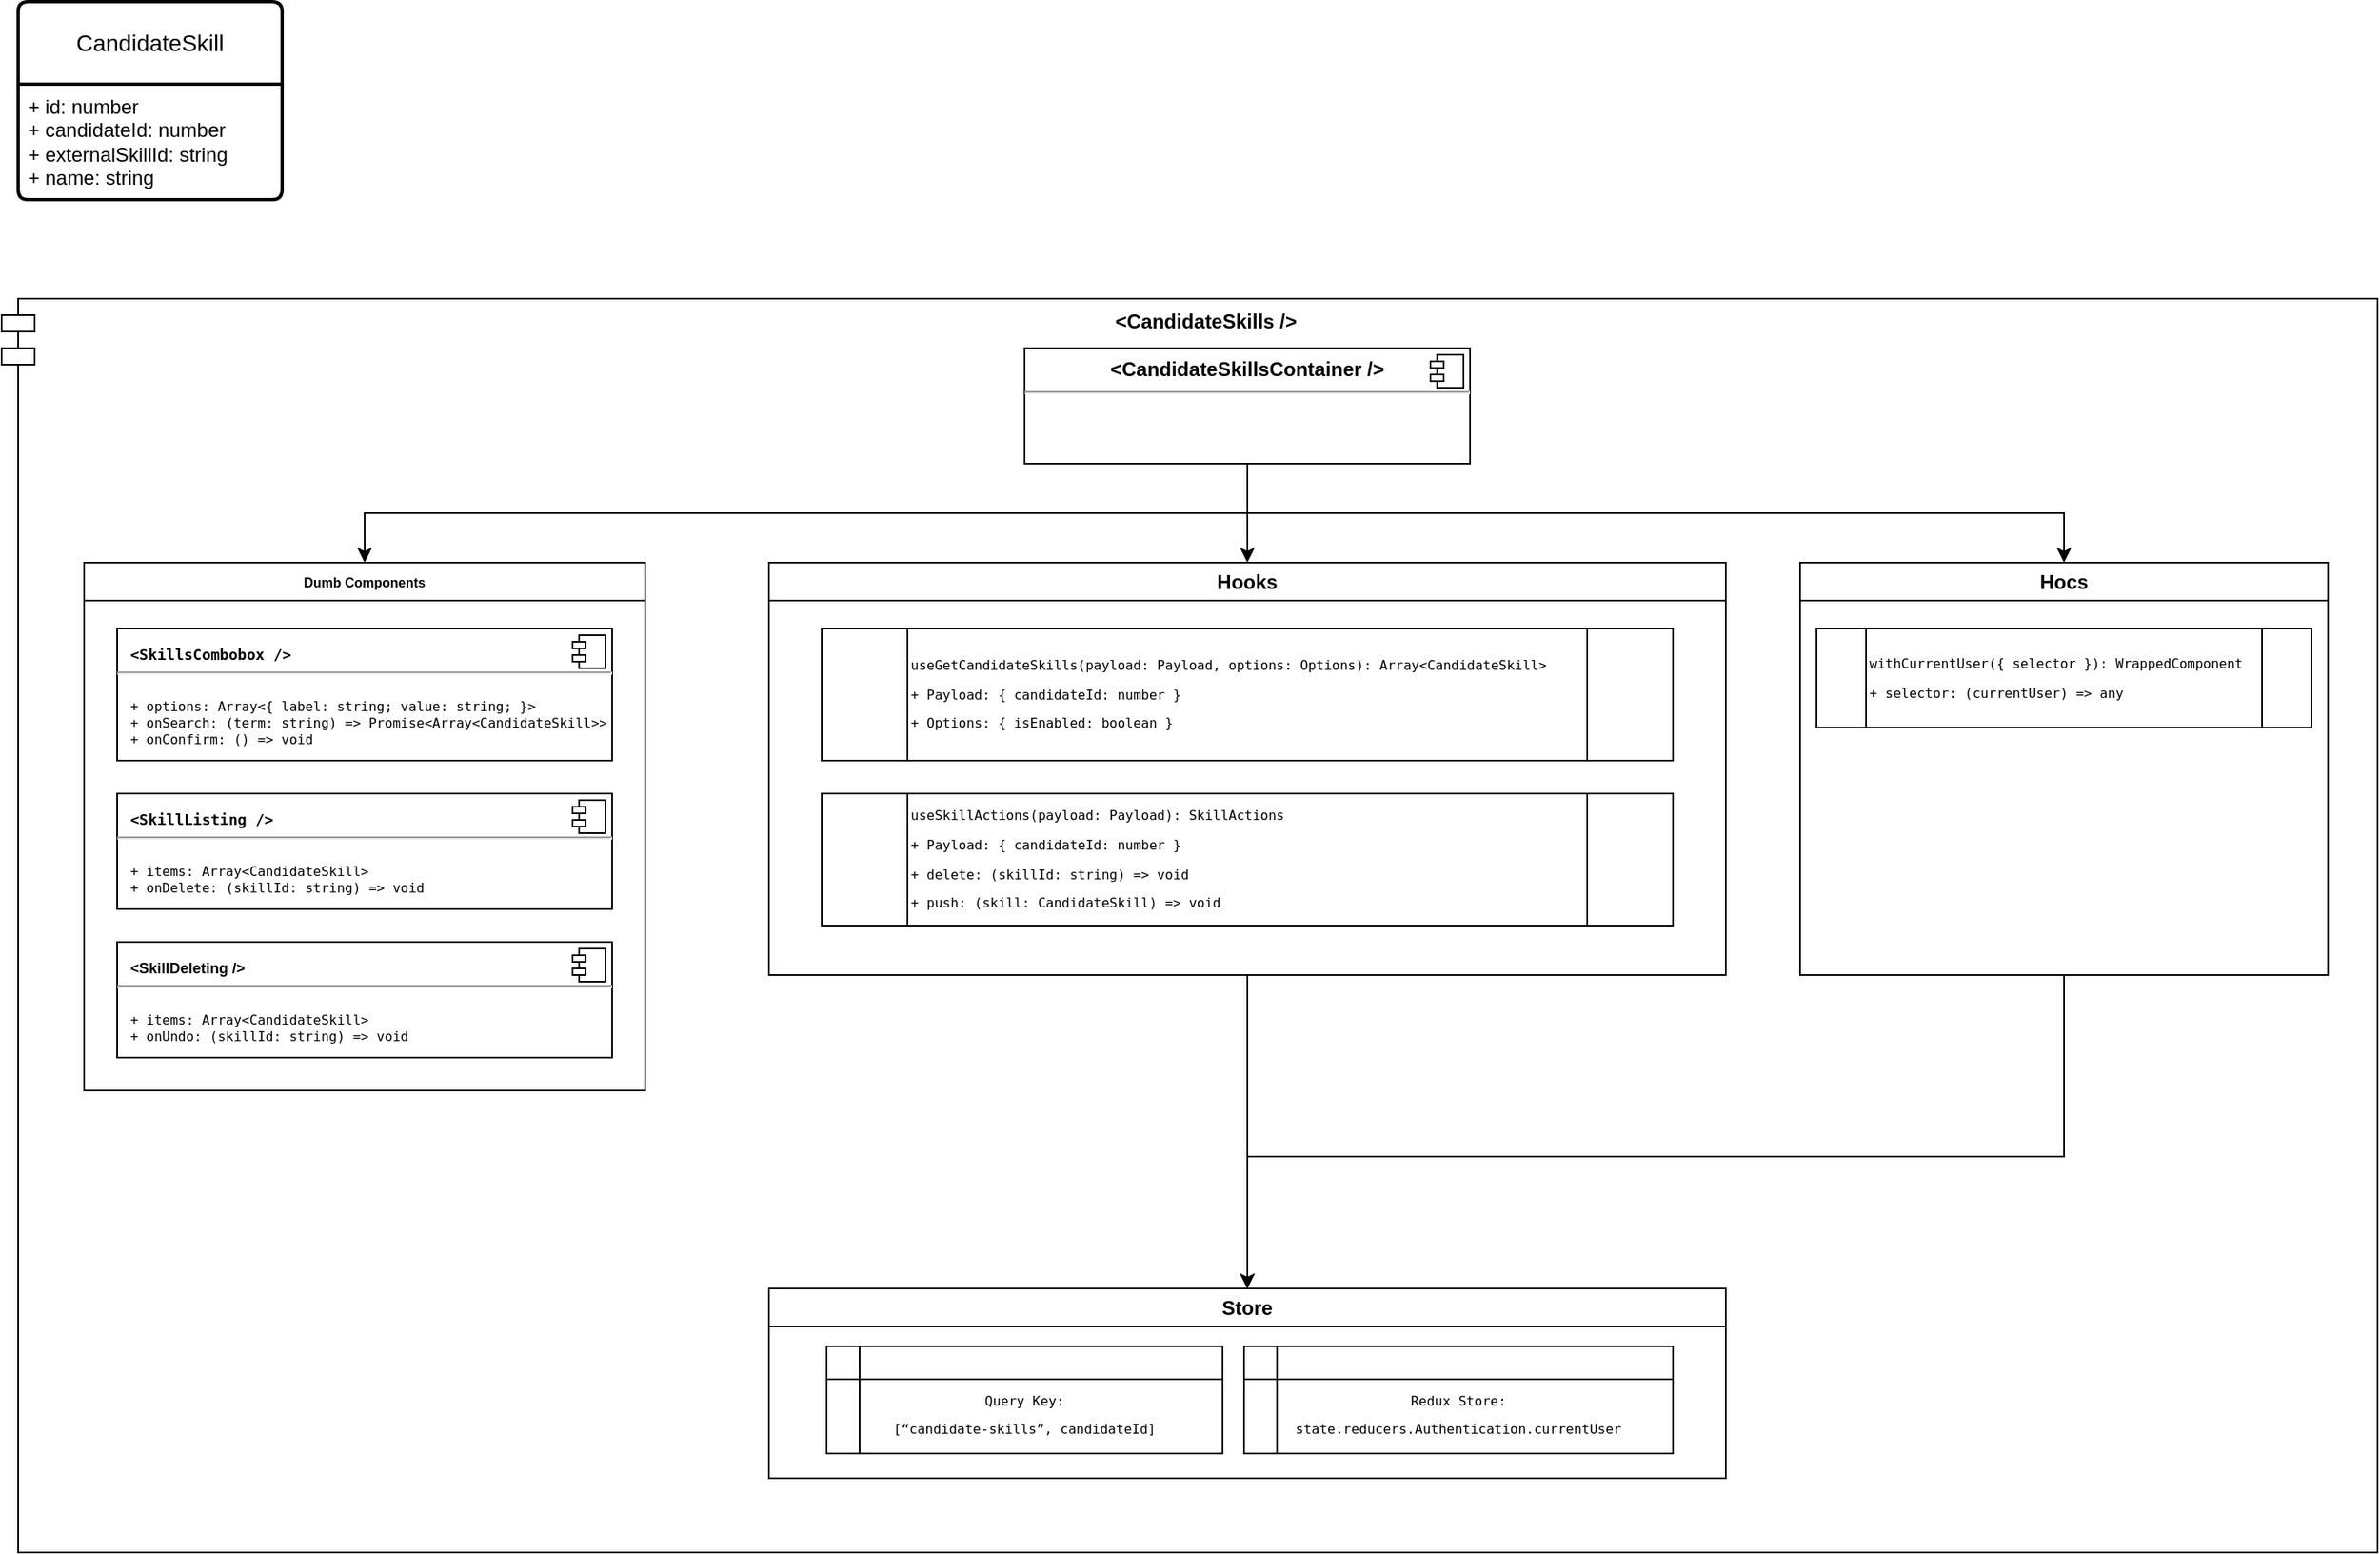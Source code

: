 <mxfile version="23.0.2" type="github">
  <diagram name="Page-1" id="Ydpoth9UsnyeeqmrrdpT">
    <mxGraphModel dx="2630" dy="1004" grid="1" gridSize="10" guides="1" tooltips="1" connect="1" arrows="1" fold="1" page="1" pageScale="1" pageWidth="827" pageHeight="1169" math="0" shadow="0">
      <root>
        <mxCell id="0" />
        <mxCell id="1" parent="0" />
        <mxCell id="IEZz8bdBtgsBV2-rqPaP-75" value="&lt;b&gt;&amp;lt;CandidateSkills /&amp;gt;&lt;/b&gt;" style="shape=module;align=left;spacingLeft=20;align=center;verticalAlign=top;whiteSpace=wrap;html=1;" vertex="1" parent="1">
          <mxGeometry x="-720" y="440" width="1440" height="760" as="geometry" />
        </mxCell>
        <mxCell id="IEZz8bdBtgsBV2-rqPaP-102" style="edgeStyle=orthogonalEdgeStyle;rounded=0;orthogonalLoop=1;jettySize=auto;html=1;" edge="1" parent="1" source="IEZz8bdBtgsBV2-rqPaP-72" target="IEZz8bdBtgsBV2-rqPaP-100">
          <mxGeometry relative="1" as="geometry">
            <Array as="points">
              <mxPoint x="35" y="570" />
              <mxPoint x="530" y="570" />
            </Array>
          </mxGeometry>
        </mxCell>
        <mxCell id="IEZz8bdBtgsBV2-rqPaP-72" value="&lt;p style=&quot;margin:0px;margin-top:6px;text-align:center;&quot;&gt;&lt;b&gt;&amp;lt;CandidateSkillsContainer /&amp;gt;&lt;/b&gt;&lt;/p&gt;&lt;hr&gt;&lt;p style=&quot;margin:0px;margin-left:8px;&quot;&gt;&lt;br&gt;&lt;/p&gt;" style="align=left;overflow=fill;html=1;dropTarget=0;whiteSpace=wrap;" vertex="1" parent="1">
          <mxGeometry x="-100" y="470" width="270" height="70" as="geometry" />
        </mxCell>
        <mxCell id="IEZz8bdBtgsBV2-rqPaP-73" value="" style="shape=component;jettyWidth=8;jettyHeight=4;" vertex="1" parent="IEZz8bdBtgsBV2-rqPaP-72">
          <mxGeometry x="1" width="20" height="20" relative="1" as="geometry">
            <mxPoint x="-24" y="4" as="offset" />
          </mxGeometry>
        </mxCell>
        <mxCell id="IEZz8bdBtgsBV2-rqPaP-4" value="Dumb Components" style="swimlane;whiteSpace=wrap;html=1;align=center;fontSize=8;" vertex="1" parent="1">
          <mxGeometry x="-670" y="600" width="340" height="320" as="geometry">
            <mxRectangle x="30" y="50" width="110" height="30" as="alternateBounds" />
          </mxGeometry>
        </mxCell>
        <mxCell id="IEZz8bdBtgsBV2-rqPaP-63" value="&lt;pre style=&quot;margin: 0px 0px 0px 8px; font-size: 9px;&quot;&gt;&lt;b style=&quot;font-size: 9px;&quot;&gt;&lt;br&gt;&lt;/b&gt;&lt;/pre&gt;&lt;pre style=&quot;margin: 0px 0px 0px 8px; font-size: 9px;&quot;&gt;&lt;b style=&quot;font-size: 9px;&quot;&gt;&amp;lt;SkillsCombobox /&amp;gt;&lt;/b&gt;&lt;br&gt;&lt;/pre&gt;&lt;hr&gt;&amp;nbsp; &amp;nbsp;&lt;br&gt;&lt;pre style=&quot;margin: 0px 0px 0px 8px; font-size: 8px;&quot;&gt;+ options: Array&amp;lt;{ label: string; value: string; }&amp;gt;&lt;br&gt;+ onSearch: (term: string) =&amp;gt; Promise&amp;lt;Array&amp;lt;CandidateSkill&amp;gt;&amp;gt;&lt;br&gt;+ onConfirm: () =&amp;gt; void&lt;/pre&gt;" style="align=left;overflow=fill;html=1;dropTarget=0;whiteSpace=wrap;fontSize=9;" vertex="1" parent="IEZz8bdBtgsBV2-rqPaP-4">
          <mxGeometry x="20" y="40" width="300" height="80" as="geometry" />
        </mxCell>
        <mxCell id="IEZz8bdBtgsBV2-rqPaP-64" value="" style="shape=component;jettyWidth=8;jettyHeight=4;" vertex="1" parent="IEZz8bdBtgsBV2-rqPaP-63">
          <mxGeometry x="1" width="20" height="20" relative="1" as="geometry">
            <mxPoint x="-24" y="4" as="offset" />
          </mxGeometry>
        </mxCell>
        <mxCell id="IEZz8bdBtgsBV2-rqPaP-68" value="&lt;pre style=&quot;margin: 0px 0px 0px 8px; font-size: 9px;&quot;&gt;&lt;b style=&quot;font-size: 9px;&quot;&gt;&lt;br&gt;&lt;/b&gt;&lt;/pre&gt;&lt;pre style=&quot;margin: 0px 0px 0px 8px; font-size: 9px;&quot;&gt;&lt;b style=&quot;font-size: 9px;&quot;&gt;&amp;lt;SkillListing /&amp;gt;&lt;/b&gt;&lt;/pre&gt;&lt;hr&gt;&lt;br&gt;&lt;pre style=&quot;margin: 0px 0px 0px 8px; font-size: 8px;&quot;&gt;+ items: Array&amp;lt;CandidateSkill&amp;gt;&lt;br&gt;+ onDelete: (skillId: string) =&amp;gt; void&lt;br&gt;&lt;/pre&gt;" style="align=left;overflow=fill;html=1;dropTarget=0;whiteSpace=wrap;fontSize=9;" vertex="1" parent="IEZz8bdBtgsBV2-rqPaP-4">
          <mxGeometry x="20" y="140" width="300" height="70" as="geometry" />
        </mxCell>
        <mxCell id="IEZz8bdBtgsBV2-rqPaP-69" value="" style="shape=component;jettyWidth=8;jettyHeight=4;" vertex="1" parent="IEZz8bdBtgsBV2-rqPaP-68">
          <mxGeometry x="1" width="20" height="20" relative="1" as="geometry">
            <mxPoint x="-24" y="4" as="offset" />
          </mxGeometry>
        </mxCell>
        <mxCell id="IEZz8bdBtgsBV2-rqPaP-70" value="&lt;pre style=&quot;margin: 0px 0px 0px 8px; font-size: 9px;&quot;&gt;&lt;b style=&quot;background-color: initial; font-family: Helvetica; white-space: normal;&quot;&gt;&lt;br&gt;&lt;/b&gt;&lt;/pre&gt;&lt;pre style=&quot;margin: 0px 0px 0px 8px; font-size: 9px;&quot;&gt;&lt;b style=&quot;background-color: initial; font-family: Helvetica; white-space: normal;&quot;&gt;&amp;lt;SkillDeleting /&amp;gt;&lt;/b&gt;&lt;br&gt;&lt;/pre&gt;&lt;hr&gt;&lt;pre style=&quot;margin: 0px 0px 0px 8px; font-size: 9px;&quot;&gt;&lt;br&gt;&lt;/pre&gt;&lt;pre style=&quot;margin: 0px 0px 0px 8px; font-size: 8px;&quot;&gt;+ items: Array&amp;lt;CandidateSkill&amp;gt;&lt;br&gt;+ onUndo: (skillId: string) =&amp;gt; void&lt;br&gt;&lt;/pre&gt;" style="align=left;overflow=fill;html=1;dropTarget=0;whiteSpace=wrap;fontSize=9;" vertex="1" parent="IEZz8bdBtgsBV2-rqPaP-4">
          <mxGeometry x="20" y="230" width="300" height="70" as="geometry" />
        </mxCell>
        <mxCell id="IEZz8bdBtgsBV2-rqPaP-71" value="" style="shape=component;jettyWidth=8;jettyHeight=4;" vertex="1" parent="IEZz8bdBtgsBV2-rqPaP-70">
          <mxGeometry x="1" width="20" height="20" relative="1" as="geometry">
            <mxPoint x="-24" y="4" as="offset" />
          </mxGeometry>
        </mxCell>
        <mxCell id="IEZz8bdBtgsBV2-rqPaP-103" style="edgeStyle=orthogonalEdgeStyle;rounded=0;orthogonalLoop=1;jettySize=auto;html=1;entryX=0.5;entryY=0;entryDx=0;entryDy=0;" edge="1" parent="1" source="IEZz8bdBtgsBV2-rqPaP-10" target="IEZz8bdBtgsBV2-rqPaP-94">
          <mxGeometry relative="1" as="geometry" />
        </mxCell>
        <mxCell id="IEZz8bdBtgsBV2-rqPaP-10" value="Hooks" style="swimlane;whiteSpace=wrap;html=1;" vertex="1" parent="1">
          <mxGeometry x="-255" y="600" width="580" height="250" as="geometry" />
        </mxCell>
        <mxCell id="IEZz8bdBtgsBV2-rqPaP-78" style="edgeStyle=orthogonalEdgeStyle;rounded=0;orthogonalLoop=1;jettySize=auto;html=1;exitX=0.5;exitY=1;exitDx=0;exitDy=0;" edge="1" parent="IEZz8bdBtgsBV2-rqPaP-10">
          <mxGeometry relative="1" as="geometry">
            <mxPoint x="295" y="120" as="sourcePoint" />
            <mxPoint x="295" y="120" as="targetPoint" />
          </mxGeometry>
        </mxCell>
        <mxCell id="IEZz8bdBtgsBV2-rqPaP-29" style="edgeStyle=orthogonalEdgeStyle;rounded=0;orthogonalLoop=1;jettySize=auto;html=1;exitX=0.5;exitY=1;exitDx=0;exitDy=0;" edge="1" parent="1" source="IEZz8bdBtgsBV2-rqPaP-72" target="IEZz8bdBtgsBV2-rqPaP-10">
          <mxGeometry relative="1" as="geometry">
            <mxPoint x="470" y="600" as="sourcePoint" />
          </mxGeometry>
        </mxCell>
        <mxCell id="IEZz8bdBtgsBV2-rqPaP-37" style="edgeStyle=orthogonalEdgeStyle;rounded=0;orthogonalLoop=1;jettySize=auto;html=1;exitX=0.5;exitY=1;exitDx=0;exitDy=0;entryX=0.5;entryY=0;entryDx=0;entryDy=0;" edge="1" parent="1" source="IEZz8bdBtgsBV2-rqPaP-72" target="IEZz8bdBtgsBV2-rqPaP-4">
          <mxGeometry relative="1" as="geometry">
            <mxPoint x="470" y="650" as="sourcePoint" />
          </mxGeometry>
        </mxCell>
        <mxCell id="IEZz8bdBtgsBV2-rqPaP-84" value="&lt;pre style=&quot;font-size: 8px;&quot;&gt;useGetCandidateSkills(payload: Payload, options: Options): Array&amp;lt;CandidateSkill&amp;gt;&lt;/pre&gt;&lt;pre style=&quot;font-size: 8px;&quot;&gt;+ Payload: { candidateId: number }&lt;br&gt;&lt;/pre&gt;&lt;pre style=&quot;font-size: 8px;&quot;&gt;+ Options: { isEnabled: boolean }&lt;/pre&gt;" style="shape=process;whiteSpace=wrap;html=1;backgroundOutline=1;align=left;" vertex="1" parent="1">
          <mxGeometry x="-223" y="640" width="516" height="80" as="geometry" />
        </mxCell>
        <mxCell id="IEZz8bdBtgsBV2-rqPaP-86" value="&lt;pre style=&quot;font-size: 8px;&quot;&gt;useSkillActions(payload: Payload): SkillActions&lt;/pre&gt;&lt;pre style=&quot;font-size: 8px;&quot;&gt;+ Payload: { candidateId: number }&lt;br&gt;&lt;/pre&gt;&lt;pre style=&quot;font-size: 8px;&quot;&gt;+ delete: (skillId: string) =&amp;gt; void&lt;/pre&gt;&lt;pre style=&quot;font-size: 8px;&quot;&gt;+ push: (skill: CandidateSkill) =&amp;gt; void&lt;/pre&gt;" style="shape=process;whiteSpace=wrap;html=1;backgroundOutline=1;align=left;" vertex="1" parent="1">
          <mxGeometry x="-223" y="740" width="516" height="80" as="geometry" />
        </mxCell>
        <mxCell id="IEZz8bdBtgsBV2-rqPaP-94" value="Store" style="swimlane;whiteSpace=wrap;html=1;" vertex="1" parent="1">
          <mxGeometry x="-255" y="1040" width="580" height="115" as="geometry" />
        </mxCell>
        <mxCell id="IEZz8bdBtgsBV2-rqPaP-95" style="edgeStyle=orthogonalEdgeStyle;rounded=0;orthogonalLoop=1;jettySize=auto;html=1;exitX=0.5;exitY=1;exitDx=0;exitDy=0;" edge="1" parent="IEZz8bdBtgsBV2-rqPaP-94">
          <mxGeometry relative="1" as="geometry">
            <mxPoint x="295" y="120" as="sourcePoint" />
            <mxPoint x="295" y="120" as="targetPoint" />
          </mxGeometry>
        </mxCell>
        <mxCell id="IEZz8bdBtgsBV2-rqPaP-97" value="&lt;pre style=&quot;font-size: 8px;&quot;&gt;&lt;br&gt;&lt;/pre&gt;&lt;pre style=&quot;font-size: 8px;&quot;&gt;Query Key:&lt;/pre&gt;&lt;pre style=&quot;font-size: 8px;&quot;&gt;[“candidate-skills”, candidateId]&lt;/pre&gt;" style="shape=internalStorage;whiteSpace=wrap;html=1;backgroundOutline=1;" vertex="1" parent="IEZz8bdBtgsBV2-rqPaP-94">
          <mxGeometry x="35" y="35" width="240" height="65" as="geometry" />
        </mxCell>
        <mxCell id="IEZz8bdBtgsBV2-rqPaP-98" value="&lt;pre style=&quot;font-size: 8px;&quot;&gt;&lt;br&gt;&lt;/pre&gt;&lt;pre style=&quot;font-size: 8px;&quot;&gt;Redux Store:&lt;/pre&gt;&lt;pre style=&quot;font-size: 8px;&quot;&gt;state.reducers.Authentication.currentUser&lt;/pre&gt;" style="shape=internalStorage;whiteSpace=wrap;html=1;backgroundOutline=1;" vertex="1" parent="IEZz8bdBtgsBV2-rqPaP-94">
          <mxGeometry x="288" y="35" width="260" height="65" as="geometry" />
        </mxCell>
        <mxCell id="IEZz8bdBtgsBV2-rqPaP-104" style="edgeStyle=orthogonalEdgeStyle;rounded=0;orthogonalLoop=1;jettySize=auto;html=1;" edge="1" parent="1" source="IEZz8bdBtgsBV2-rqPaP-100" target="IEZz8bdBtgsBV2-rqPaP-94">
          <mxGeometry relative="1" as="geometry">
            <Array as="points">
              <mxPoint x="530" y="960" />
              <mxPoint x="35" y="960" />
            </Array>
          </mxGeometry>
        </mxCell>
        <mxCell id="IEZz8bdBtgsBV2-rqPaP-100" value="Hocs" style="swimlane;whiteSpace=wrap;html=1;" vertex="1" parent="1">
          <mxGeometry x="370" y="600" width="320" height="250" as="geometry" />
        </mxCell>
        <mxCell id="IEZz8bdBtgsBV2-rqPaP-101" value="&lt;pre style=&quot;font-size: 8px;&quot;&gt;withCurrentUser({ selector }): WrappedComponent&lt;/pre&gt;&lt;pre style=&quot;font-size: 8px;&quot;&gt;+ selector: (currentUser) =&amp;gt; any&lt;/pre&gt;" style="shape=process;whiteSpace=wrap;html=1;backgroundOutline=1;align=left;" vertex="1" parent="1">
          <mxGeometry x="380" y="640" width="300" height="60" as="geometry" />
        </mxCell>
        <mxCell id="IEZz8bdBtgsBV2-rqPaP-105" value="CandidateSkill" style="swimlane;childLayout=stackLayout;horizontal=1;startSize=50;horizontalStack=0;rounded=1;fontSize=14;fontStyle=0;strokeWidth=2;resizeParent=0;resizeLast=1;shadow=0;dashed=0;align=center;arcSize=4;whiteSpace=wrap;html=1;" vertex="1" parent="1">
          <mxGeometry x="-710" y="260" width="160" height="120" as="geometry">
            <mxRectangle x="-710" y="260" width="130" height="50" as="alternateBounds" />
          </mxGeometry>
        </mxCell>
        <mxCell id="IEZz8bdBtgsBV2-rqPaP-106" value="+ id: number&lt;br&gt;+ candidateId: number&lt;br&gt;+ externalSkillId: string&lt;br&gt;+&amp;nbsp;name: string" style="align=left;strokeColor=none;fillColor=none;spacingLeft=4;fontSize=12;verticalAlign=top;resizable=0;rotatable=0;part=1;html=1;" vertex="1" parent="IEZz8bdBtgsBV2-rqPaP-105">
          <mxGeometry y="50" width="160" height="70" as="geometry" />
        </mxCell>
      </root>
    </mxGraphModel>
  </diagram>
</mxfile>
